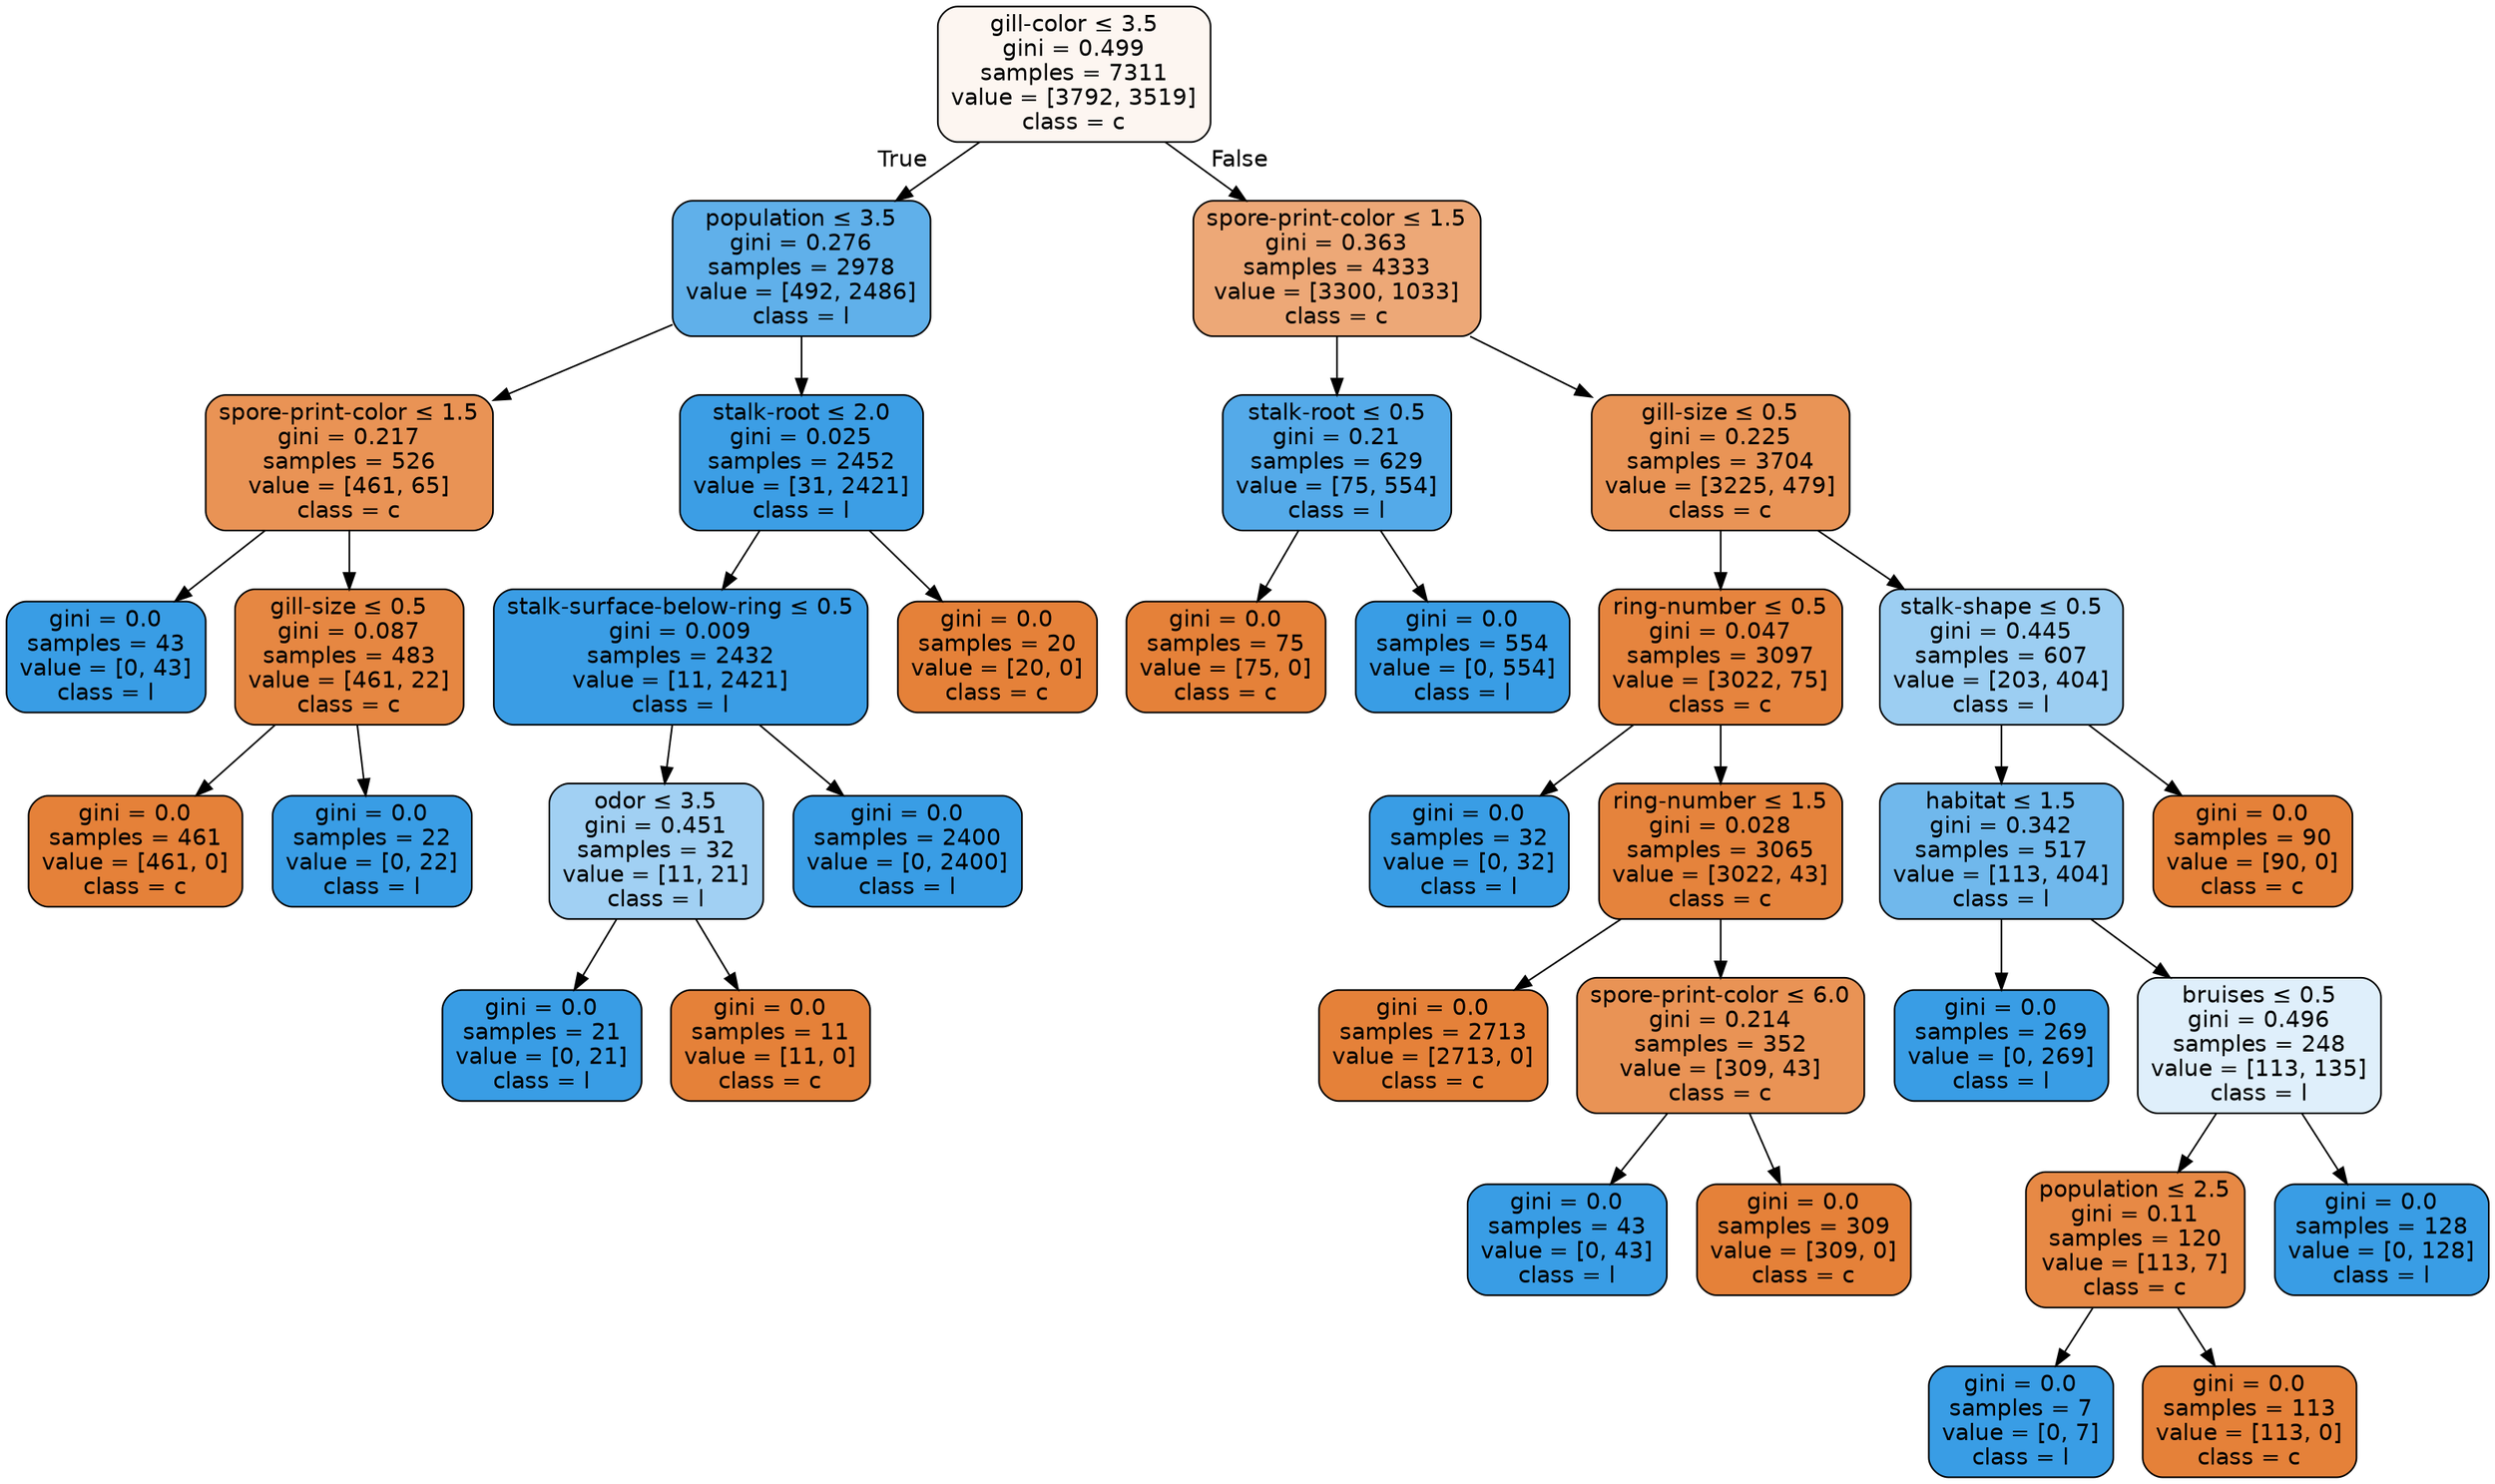digraph Tree {
node [shape=box, style="filled, rounded", color="black", fontname=helvetica] ;
edge [fontname=helvetica] ;
0 [label=<gill-color &le; 3.5<br/>gini = 0.499<br/>samples = 7311<br/>value = [3792, 3519]<br/>class = c>, fillcolor="#fdf6f1"] ;
1 [label=<population &le; 3.5<br/>gini = 0.276<br/>samples = 2978<br/>value = [492, 2486]<br/>class = l>, fillcolor="#60b0ea"] ;
0 -> 1 [labeldistance=2.5, labelangle=45, headlabel="True"] ;
2 [label=<spore-print-color &le; 1.5<br/>gini = 0.217<br/>samples = 526<br/>value = [461, 65]<br/>class = c>, fillcolor="#e99355"] ;
1 -> 2 ;
3 [label=<gini = 0.0<br/>samples = 43<br/>value = [0, 43]<br/>class = l>, fillcolor="#399de5"] ;
2 -> 3 ;
4 [label=<gill-size &le; 0.5<br/>gini = 0.087<br/>samples = 483<br/>value = [461, 22]<br/>class = c>, fillcolor="#e68742"] ;
2 -> 4 ;
5 [label=<gini = 0.0<br/>samples = 461<br/>value = [461, 0]<br/>class = c>, fillcolor="#e58139"] ;
4 -> 5 ;
6 [label=<gini = 0.0<br/>samples = 22<br/>value = [0, 22]<br/>class = l>, fillcolor="#399de5"] ;
4 -> 6 ;
7 [label=<stalk-root &le; 2.0<br/>gini = 0.025<br/>samples = 2452<br/>value = [31, 2421]<br/>class = l>, fillcolor="#3c9ee5"] ;
1 -> 7 ;
8 [label=<stalk-surface-below-ring &le; 0.5<br/>gini = 0.009<br/>samples = 2432<br/>value = [11, 2421]<br/>class = l>, fillcolor="#3a9de5"] ;
7 -> 8 ;
9 [label=<odor &le; 3.5<br/>gini = 0.451<br/>samples = 32<br/>value = [11, 21]<br/>class = l>, fillcolor="#a1d0f3"] ;
8 -> 9 ;
10 [label=<gini = 0.0<br/>samples = 21<br/>value = [0, 21]<br/>class = l>, fillcolor="#399de5"] ;
9 -> 10 ;
11 [label=<gini = 0.0<br/>samples = 11<br/>value = [11, 0]<br/>class = c>, fillcolor="#e58139"] ;
9 -> 11 ;
12 [label=<gini = 0.0<br/>samples = 2400<br/>value = [0, 2400]<br/>class = l>, fillcolor="#399de5"] ;
8 -> 12 ;
13 [label=<gini = 0.0<br/>samples = 20<br/>value = [20, 0]<br/>class = c>, fillcolor="#e58139"] ;
7 -> 13 ;
14 [label=<spore-print-color &le; 1.5<br/>gini = 0.363<br/>samples = 4333<br/>value = [3300, 1033]<br/>class = c>, fillcolor="#eda877"] ;
0 -> 14 [labeldistance=2.5, labelangle=-45, headlabel="False"] ;
15 [label=<stalk-root &le; 0.5<br/>gini = 0.21<br/>samples = 629<br/>value = [75, 554]<br/>class = l>, fillcolor="#54aae9"] ;
14 -> 15 ;
16 [label=<gini = 0.0<br/>samples = 75<br/>value = [75, 0]<br/>class = c>, fillcolor="#e58139"] ;
15 -> 16 ;
17 [label=<gini = 0.0<br/>samples = 554<br/>value = [0, 554]<br/>class = l>, fillcolor="#399de5"] ;
15 -> 17 ;
18 [label=<gill-size &le; 0.5<br/>gini = 0.225<br/>samples = 3704<br/>value = [3225, 479]<br/>class = c>, fillcolor="#e99456"] ;
14 -> 18 ;
19 [label=<ring-number &le; 0.5<br/>gini = 0.047<br/>samples = 3097<br/>value = [3022, 75]<br/>class = c>, fillcolor="#e6843e"] ;
18 -> 19 ;
20 [label=<gini = 0.0<br/>samples = 32<br/>value = [0, 32]<br/>class = l>, fillcolor="#399de5"] ;
19 -> 20 ;
21 [label=<ring-number &le; 1.5<br/>gini = 0.028<br/>samples = 3065<br/>value = [3022, 43]<br/>class = c>, fillcolor="#e5833c"] ;
19 -> 21 ;
22 [label=<gini = 0.0<br/>samples = 2713<br/>value = [2713, 0]<br/>class = c>, fillcolor="#e58139"] ;
21 -> 22 ;
23 [label=<spore-print-color &le; 6.0<br/>gini = 0.214<br/>samples = 352<br/>value = [309, 43]<br/>class = c>, fillcolor="#e99355"] ;
21 -> 23 ;
24 [label=<gini = 0.0<br/>samples = 43<br/>value = [0, 43]<br/>class = l>, fillcolor="#399de5"] ;
23 -> 24 ;
25 [label=<gini = 0.0<br/>samples = 309<br/>value = [309, 0]<br/>class = c>, fillcolor="#e58139"] ;
23 -> 25 ;
26 [label=<stalk-shape &le; 0.5<br/>gini = 0.445<br/>samples = 607<br/>value = [203, 404]<br/>class = l>, fillcolor="#9ccef2"] ;
18 -> 26 ;
27 [label=<habitat &le; 1.5<br/>gini = 0.342<br/>samples = 517<br/>value = [113, 404]<br/>class = l>, fillcolor="#70b8ec"] ;
26 -> 27 ;
28 [label=<gini = 0.0<br/>samples = 269<br/>value = [0, 269]<br/>class = l>, fillcolor="#399de5"] ;
27 -> 28 ;
29 [label=<bruises &le; 0.5<br/>gini = 0.496<br/>samples = 248<br/>value = [113, 135]<br/>class = l>, fillcolor="#dfeffb"] ;
27 -> 29 ;
30 [label=<population &le; 2.5<br/>gini = 0.11<br/>samples = 120<br/>value = [113, 7]<br/>class = c>, fillcolor="#e78945"] ;
29 -> 30 ;
31 [label=<gini = 0.0<br/>samples = 7<br/>value = [0, 7]<br/>class = l>, fillcolor="#399de5"] ;
30 -> 31 ;
32 [label=<gini = 0.0<br/>samples = 113<br/>value = [113, 0]<br/>class = c>, fillcolor="#e58139"] ;
30 -> 32 ;
33 [label=<gini = 0.0<br/>samples = 128<br/>value = [0, 128]<br/>class = l>, fillcolor="#399de5"] ;
29 -> 33 ;
34 [label=<gini = 0.0<br/>samples = 90<br/>value = [90, 0]<br/>class = c>, fillcolor="#e58139"] ;
26 -> 34 ;
}
